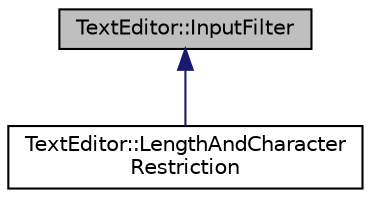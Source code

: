 digraph "TextEditor::InputFilter"
{
  bgcolor="transparent";
  edge [fontname="Helvetica",fontsize="10",labelfontname="Helvetica",labelfontsize="10"];
  node [fontname="Helvetica",fontsize="10",shape=record];
  Node0 [label="TextEditor::InputFilter",height=0.2,width=0.4,color="black", fillcolor="grey75", style="filled", fontcolor="black"];
  Node0 -> Node1 [dir="back",color="midnightblue",fontsize="10",style="solid",fontname="Helvetica"];
  Node1 [label="TextEditor::LengthAndCharacter\lRestriction",height=0.2,width=0.4,color="black",URL="$classTextEditor_1_1LengthAndCharacterRestriction.html",tooltip="An input filter for a TextEditor that limits the length of text and/or the characters that it may con..."];
}
